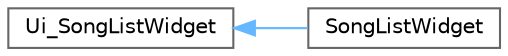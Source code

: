 digraph "类继承关系图"
{
 // LATEX_PDF_SIZE
  bgcolor="transparent";
  edge [fontname=Helvetica,fontsize=10,labelfontname=Helvetica,labelfontsize=10];
  node [fontname=Helvetica,fontsize=10,shape=box,height=0.2,width=0.4];
  rankdir="LR";
  Node0 [id="Node000000",label="Ui_SongListWidget",height=0.2,width=0.4,color="grey40", fillcolor="white", style="filled",URL="$class_ui___song_list_widget.html",tooltip=" "];
  Node0 -> Node1 [id="edge523_Node000000_Node000001",dir="back",color="steelblue1",style="solid",tooltip=" "];
  Node1 [id="Node000001",label="SongListWidget",height=0.2,width=0.4,color="grey40", fillcolor="white", style="filled",URL="$class_ui_1_1_song_list_widget.html",tooltip=" "];
}
